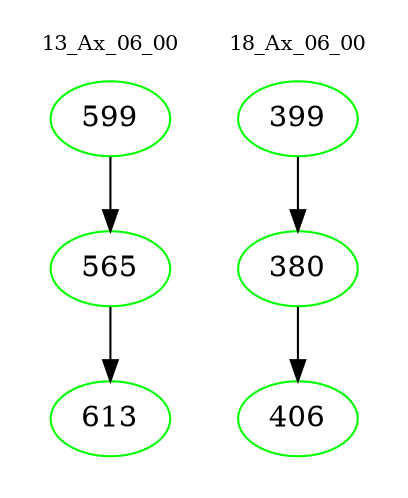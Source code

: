 digraph{
subgraph cluster_0 {
color = white
label = "13_Ax_06_00";
fontsize=10;
T0_599 [label="599", color="green"]
T0_599 -> T0_565 [color="black"]
T0_565 [label="565", color="green"]
T0_565 -> T0_613 [color="black"]
T0_613 [label="613", color="green"]
}
subgraph cluster_1 {
color = white
label = "18_Ax_06_00";
fontsize=10;
T1_399 [label="399", color="green"]
T1_399 -> T1_380 [color="black"]
T1_380 [label="380", color="green"]
T1_380 -> T1_406 [color="black"]
T1_406 [label="406", color="green"]
}
}
